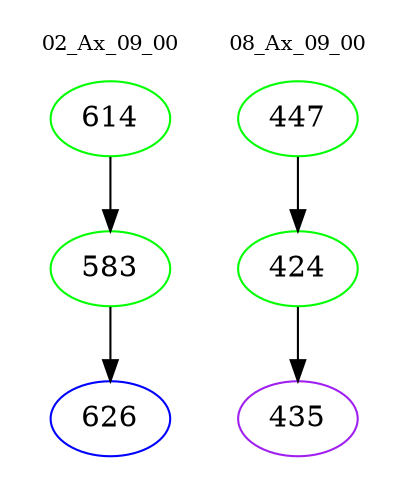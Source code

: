 digraph{
subgraph cluster_0 {
color = white
label = "02_Ax_09_00";
fontsize=10;
T0_614 [label="614", color="green"]
T0_614 -> T0_583 [color="black"]
T0_583 [label="583", color="green"]
T0_583 -> T0_626 [color="black"]
T0_626 [label="626", color="blue"]
}
subgraph cluster_1 {
color = white
label = "08_Ax_09_00";
fontsize=10;
T1_447 [label="447", color="green"]
T1_447 -> T1_424 [color="black"]
T1_424 [label="424", color="green"]
T1_424 -> T1_435 [color="black"]
T1_435 [label="435", color="purple"]
}
}
